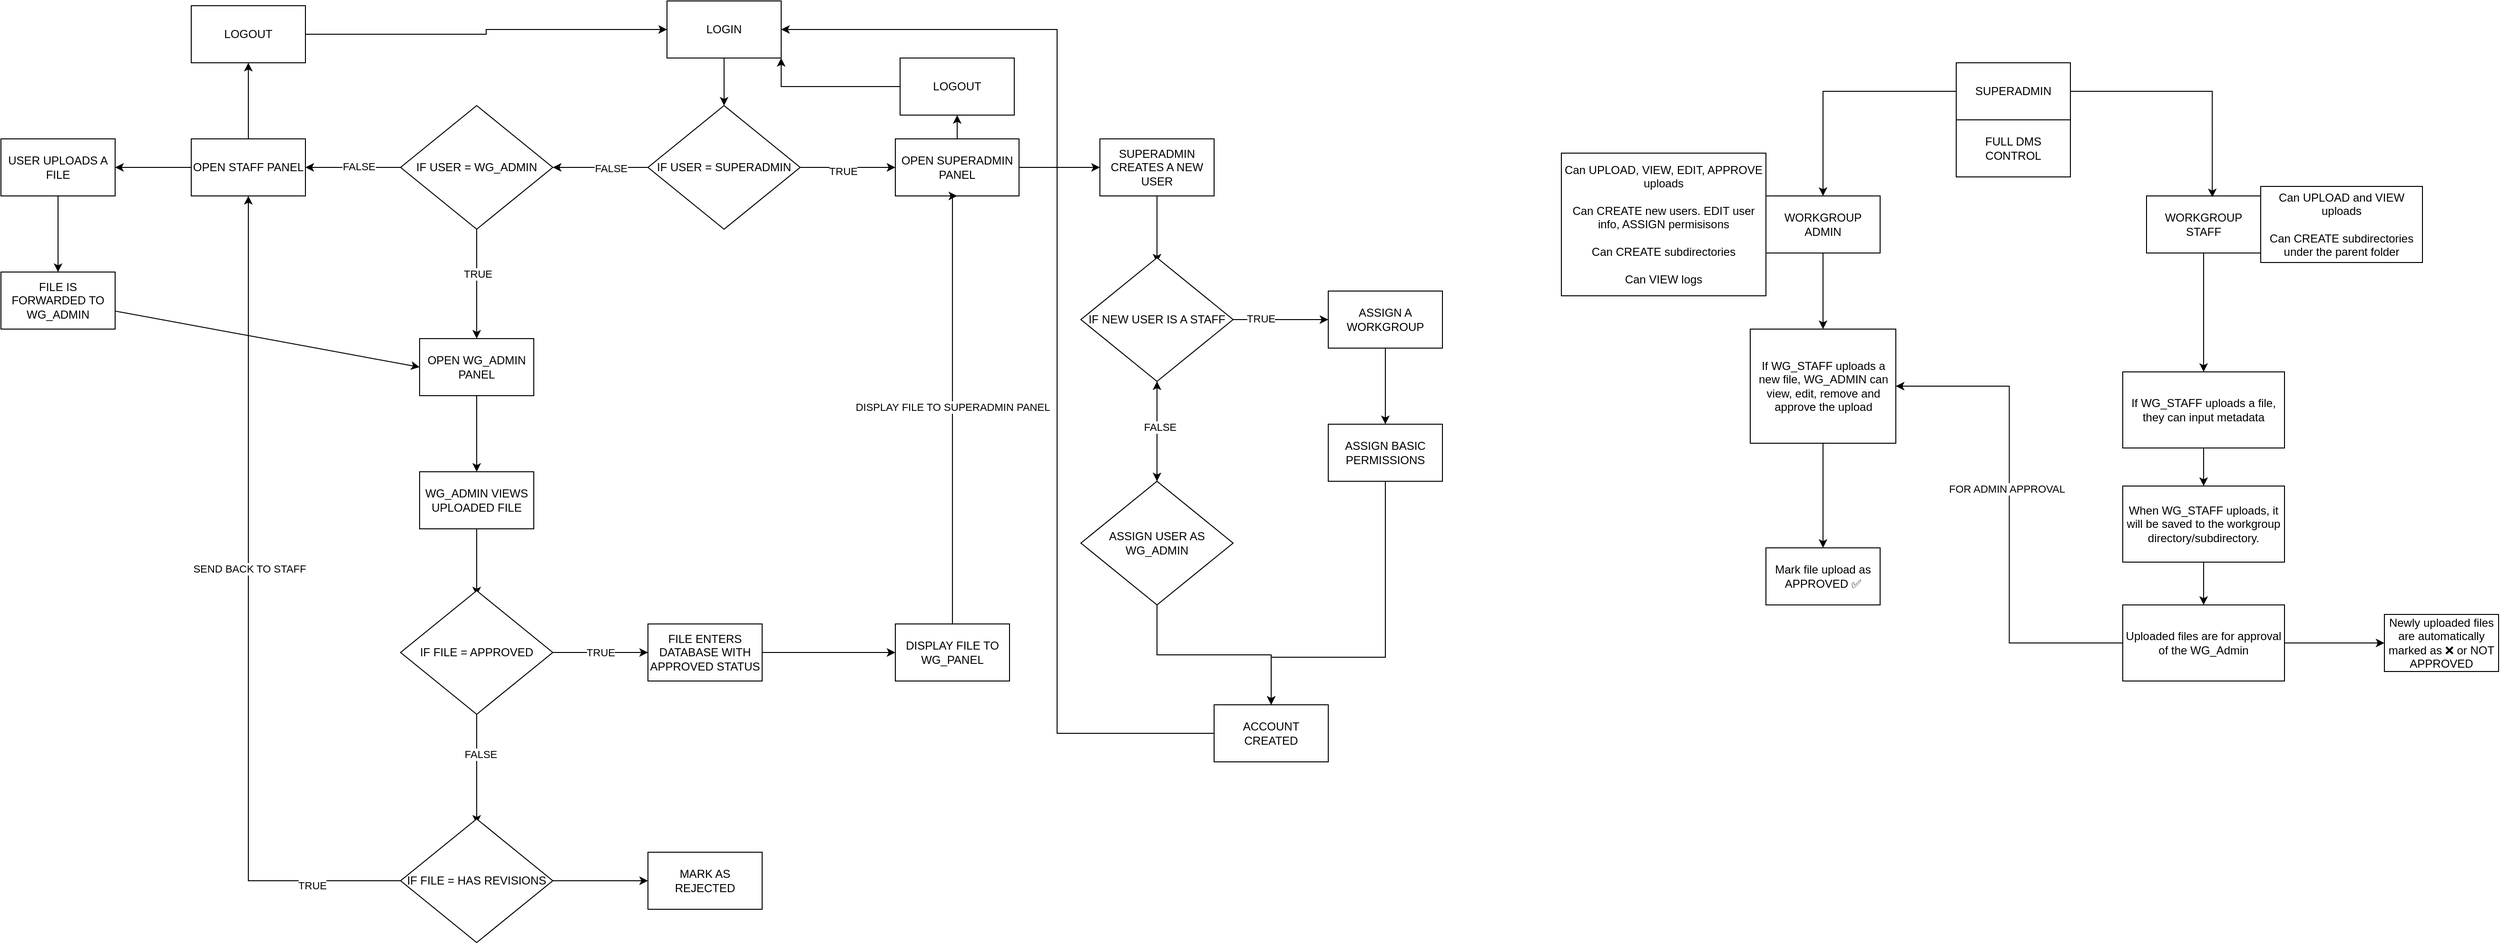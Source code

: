 <mxfile version="24.7.10">
  <diagram name="Page-1" id="EhBUnxy4dOV5ioTJIaVF">
    <mxGraphModel dx="2084" dy="805" grid="1" gridSize="10" guides="1" tooltips="1" connect="1" arrows="1" fold="1" page="1" pageScale="1" pageWidth="827" pageHeight="1169" math="0" shadow="0">
      <root>
        <mxCell id="0" />
        <mxCell id="1" parent="0" />
        <mxCell id="nJCzV3HbVF4ci8BAsVIR-4" style="edgeStyle=orthogonalEdgeStyle;rounded=0;orthogonalLoop=1;jettySize=auto;html=1;entryX=0.5;entryY=0;entryDx=0;entryDy=0;" parent="1" source="nJCzV3HbVF4ci8BAsVIR-1" target="nJCzV3HbVF4ci8BAsVIR-3" edge="1">
          <mxGeometry relative="1" as="geometry" />
        </mxCell>
        <mxCell id="nJCzV3HbVF4ci8BAsVIR-1" value="LOGIN" style="rounded=0;whiteSpace=wrap;html=1;" parent="1" vertex="1">
          <mxGeometry x="30" y="60" width="120" height="60" as="geometry" />
        </mxCell>
        <mxCell id="nJCzV3HbVF4ci8BAsVIR-11" value="" style="edgeStyle=orthogonalEdgeStyle;rounded=0;orthogonalLoop=1;jettySize=auto;html=1;" parent="1" source="nJCzV3HbVF4ci8BAsVIR-3" target="nJCzV3HbVF4ci8BAsVIR-10" edge="1">
          <mxGeometry relative="1" as="geometry" />
        </mxCell>
        <mxCell id="nJCzV3HbVF4ci8BAsVIR-12" value="TRUE" style="edgeLabel;html=1;align=center;verticalAlign=middle;resizable=0;points=[];" parent="nJCzV3HbVF4ci8BAsVIR-11" vertex="1" connectable="0">
          <mxGeometry x="-0.1" y="-4" relative="1" as="geometry">
            <mxPoint as="offset" />
          </mxGeometry>
        </mxCell>
        <mxCell id="nJCzV3HbVF4ci8BAsVIR-14" value="" style="edgeStyle=orthogonalEdgeStyle;rounded=0;orthogonalLoop=1;jettySize=auto;html=1;" parent="1" source="nJCzV3HbVF4ci8BAsVIR-3" edge="1">
          <mxGeometry relative="1" as="geometry">
            <mxPoint x="-90" y="235" as="targetPoint" />
          </mxGeometry>
        </mxCell>
        <mxCell id="nJCzV3HbVF4ci8BAsVIR-15" value="FALSE" style="edgeLabel;html=1;align=center;verticalAlign=middle;resizable=0;points=[];" parent="nJCzV3HbVF4ci8BAsVIR-14" vertex="1" connectable="0">
          <mxGeometry x="-0.22" y="1" relative="1" as="geometry">
            <mxPoint as="offset" />
          </mxGeometry>
        </mxCell>
        <mxCell id="nJCzV3HbVF4ci8BAsVIR-3" value="IF USER = SUPERADMIN" style="rhombus;whiteSpace=wrap;html=1;" parent="1" vertex="1">
          <mxGeometry x="10" y="170" width="160" height="130" as="geometry" />
        </mxCell>
        <mxCell id="nJCzV3HbVF4ci8BAsVIR-63" value="" style="edgeStyle=orthogonalEdgeStyle;rounded=0;orthogonalLoop=1;jettySize=auto;html=1;" parent="1" source="nJCzV3HbVF4ci8BAsVIR-10" target="nJCzV3HbVF4ci8BAsVIR-62" edge="1">
          <mxGeometry relative="1" as="geometry" />
        </mxCell>
        <mxCell id="nJCzV3HbVF4ci8BAsVIR-87" value="" style="edgeStyle=orthogonalEdgeStyle;rounded=0;orthogonalLoop=1;jettySize=auto;html=1;" parent="1" source="nJCzV3HbVF4ci8BAsVIR-10" target="nJCzV3HbVF4ci8BAsVIR-86" edge="1">
          <mxGeometry relative="1" as="geometry" />
        </mxCell>
        <mxCell id="nJCzV3HbVF4ci8BAsVIR-10" value="OPEN SUPERADMIN PANEL" style="whiteSpace=wrap;html=1;" parent="1" vertex="1">
          <mxGeometry x="270" y="205" width="130" height="60" as="geometry" />
        </mxCell>
        <mxCell id="nJCzV3HbVF4ci8BAsVIR-19" value="" style="edgeStyle=orthogonalEdgeStyle;rounded=0;orthogonalLoop=1;jettySize=auto;html=1;" parent="1" source="nJCzV3HbVF4ci8BAsVIR-17" target="nJCzV3HbVF4ci8BAsVIR-18" edge="1">
          <mxGeometry relative="1" as="geometry" />
        </mxCell>
        <mxCell id="nJCzV3HbVF4ci8BAsVIR-23" value="FALSE" style="edgeLabel;html=1;align=center;verticalAlign=middle;resizable=0;points=[];" parent="nJCzV3HbVF4ci8BAsVIR-19" vertex="1" connectable="0">
          <mxGeometry x="-0.113" y="-1" relative="1" as="geometry">
            <mxPoint as="offset" />
          </mxGeometry>
        </mxCell>
        <mxCell id="nJCzV3HbVF4ci8BAsVIR-21" value="" style="edgeStyle=orthogonalEdgeStyle;rounded=0;orthogonalLoop=1;jettySize=auto;html=1;" parent="1" source="nJCzV3HbVF4ci8BAsVIR-17" target="nJCzV3HbVF4ci8BAsVIR-20" edge="1">
          <mxGeometry relative="1" as="geometry" />
        </mxCell>
        <mxCell id="nJCzV3HbVF4ci8BAsVIR-22" value="TRUE" style="edgeLabel;html=1;align=center;verticalAlign=middle;resizable=0;points=[];" parent="nJCzV3HbVF4ci8BAsVIR-21" vertex="1" connectable="0">
          <mxGeometry x="-0.177" y="1" relative="1" as="geometry">
            <mxPoint y="-1" as="offset" />
          </mxGeometry>
        </mxCell>
        <mxCell id="nJCzV3HbVF4ci8BAsVIR-17" value="IF USER = WG_ADMIN" style="rhombus;whiteSpace=wrap;html=1;" parent="1" vertex="1">
          <mxGeometry x="-250" y="170" width="160" height="130" as="geometry" />
        </mxCell>
        <mxCell id="nJCzV3HbVF4ci8BAsVIR-29" value="" style="edgeStyle=orthogonalEdgeStyle;rounded=0;orthogonalLoop=1;jettySize=auto;html=1;" parent="1" source="nJCzV3HbVF4ci8BAsVIR-18" target="nJCzV3HbVF4ci8BAsVIR-28" edge="1">
          <mxGeometry relative="1" as="geometry" />
        </mxCell>
        <mxCell id="nJCzV3HbVF4ci8BAsVIR-84" value="" style="edgeStyle=orthogonalEdgeStyle;rounded=0;orthogonalLoop=1;jettySize=auto;html=1;" parent="1" source="nJCzV3HbVF4ci8BAsVIR-18" target="nJCzV3HbVF4ci8BAsVIR-83" edge="1">
          <mxGeometry relative="1" as="geometry" />
        </mxCell>
        <mxCell id="nJCzV3HbVF4ci8BAsVIR-18" value="OPEN STAFF PANEL" style="whiteSpace=wrap;html=1;" parent="1" vertex="1">
          <mxGeometry x="-470" y="205" width="120" height="60" as="geometry" />
        </mxCell>
        <mxCell id="nJCzV3HbVF4ci8BAsVIR-34" value="" style="edgeStyle=orthogonalEdgeStyle;rounded=0;orthogonalLoop=1;jettySize=auto;html=1;" parent="1" source="nJCzV3HbVF4ci8BAsVIR-20" target="nJCzV3HbVF4ci8BAsVIR-33" edge="1">
          <mxGeometry relative="1" as="geometry" />
        </mxCell>
        <mxCell id="nJCzV3HbVF4ci8BAsVIR-20" value="OPEN WG_ADMIN PANEL" style="whiteSpace=wrap;html=1;" parent="1" vertex="1">
          <mxGeometry x="-230" y="415" width="120" height="60" as="geometry" />
        </mxCell>
        <mxCell id="nJCzV3HbVF4ci8BAsVIR-31" value="" style="edgeStyle=orthogonalEdgeStyle;rounded=0;orthogonalLoop=1;jettySize=auto;html=1;" parent="1" source="nJCzV3HbVF4ci8BAsVIR-28" target="nJCzV3HbVF4ci8BAsVIR-30" edge="1">
          <mxGeometry relative="1" as="geometry" />
        </mxCell>
        <mxCell id="nJCzV3HbVF4ci8BAsVIR-28" value="USER UPLOADS A FILE" style="whiteSpace=wrap;html=1;" parent="1" vertex="1">
          <mxGeometry x="-670" y="205" width="120" height="60" as="geometry" />
        </mxCell>
        <mxCell id="nJCzV3HbVF4ci8BAsVIR-32" style="rounded=0;orthogonalLoop=1;jettySize=auto;html=1;entryX=0;entryY=0.5;entryDx=0;entryDy=0;" parent="1" source="nJCzV3HbVF4ci8BAsVIR-30" target="nJCzV3HbVF4ci8BAsVIR-20" edge="1">
          <mxGeometry relative="1" as="geometry">
            <mxPoint x="-290" y="450" as="targetPoint" />
          </mxGeometry>
        </mxCell>
        <mxCell id="nJCzV3HbVF4ci8BAsVIR-30" value="FILE IS FORWARDED TO WG_ADMIN" style="whiteSpace=wrap;html=1;" parent="1" vertex="1">
          <mxGeometry x="-670" y="345" width="120" height="60" as="geometry" />
        </mxCell>
        <mxCell id="nJCzV3HbVF4ci8BAsVIR-36" value="" style="edgeStyle=orthogonalEdgeStyle;rounded=0;orthogonalLoop=1;jettySize=auto;html=1;" parent="1" source="nJCzV3HbVF4ci8BAsVIR-33" edge="1">
          <mxGeometry relative="1" as="geometry">
            <mxPoint x="-170" y="685" as="targetPoint" />
          </mxGeometry>
        </mxCell>
        <mxCell id="nJCzV3HbVF4ci8BAsVIR-33" value="WG_ADMIN VIEWS UPLOADED FILE" style="whiteSpace=wrap;html=1;" parent="1" vertex="1">
          <mxGeometry x="-230" y="555" width="120" height="60" as="geometry" />
        </mxCell>
        <mxCell id="nJCzV3HbVF4ci8BAsVIR-42" value="" style="edgeStyle=orthogonalEdgeStyle;rounded=0;orthogonalLoop=1;jettySize=auto;html=1;" parent="1" source="nJCzV3HbVF4ci8BAsVIR-38" target="nJCzV3HbVF4ci8BAsVIR-41" edge="1">
          <mxGeometry relative="1" as="geometry" />
        </mxCell>
        <mxCell id="nJCzV3HbVF4ci8BAsVIR-44" value="TRUE" style="edgeLabel;html=1;align=center;verticalAlign=middle;resizable=0;points=[];" parent="nJCzV3HbVF4ci8BAsVIR-42" vertex="1" connectable="0">
          <mxGeometry x="0.22" relative="1" as="geometry">
            <mxPoint x="-11" as="offset" />
          </mxGeometry>
        </mxCell>
        <mxCell id="nJCzV3HbVF4ci8BAsVIR-46" value="" style="edgeStyle=orthogonalEdgeStyle;rounded=0;orthogonalLoop=1;jettySize=auto;html=1;" parent="1" source="nJCzV3HbVF4ci8BAsVIR-38" edge="1">
          <mxGeometry relative="1" as="geometry">
            <mxPoint x="-170" y="925" as="targetPoint" />
          </mxGeometry>
        </mxCell>
        <mxCell id="nJCzV3HbVF4ci8BAsVIR-47" value="FALSE" style="edgeLabel;html=1;align=center;verticalAlign=middle;resizable=0;points=[];" parent="nJCzV3HbVF4ci8BAsVIR-46" vertex="1" connectable="0">
          <mxGeometry x="-0.281" y="4" relative="1" as="geometry">
            <mxPoint as="offset" />
          </mxGeometry>
        </mxCell>
        <mxCell id="nJCzV3HbVF4ci8BAsVIR-38" value="IF FILE = APPROVED" style="rhombus;whiteSpace=wrap;html=1;" parent="1" vertex="1">
          <mxGeometry x="-250" y="680" width="160" height="130" as="geometry" />
        </mxCell>
        <mxCell id="nJCzV3HbVF4ci8BAsVIR-58" value="" style="edgeStyle=orthogonalEdgeStyle;rounded=0;orthogonalLoop=1;jettySize=auto;html=1;" parent="1" source="nJCzV3HbVF4ci8BAsVIR-41" target="nJCzV3HbVF4ci8BAsVIR-57" edge="1">
          <mxGeometry relative="1" as="geometry" />
        </mxCell>
        <mxCell id="nJCzV3HbVF4ci8BAsVIR-41" value="FILE ENTERS DATABASE WITH APPROVED STATUS" style="whiteSpace=wrap;html=1;" parent="1" vertex="1">
          <mxGeometry x="10" y="715" width="120" height="60" as="geometry" />
        </mxCell>
        <mxCell id="nJCzV3HbVF4ci8BAsVIR-50" style="edgeStyle=orthogonalEdgeStyle;rounded=0;orthogonalLoop=1;jettySize=auto;html=1;entryX=0.5;entryY=1;entryDx=0;entryDy=0;" parent="1" source="nJCzV3HbVF4ci8BAsVIR-48" target="nJCzV3HbVF4ci8BAsVIR-18" edge="1">
          <mxGeometry relative="1" as="geometry" />
        </mxCell>
        <mxCell id="nJCzV3HbVF4ci8BAsVIR-51" value="SEND BACK TO STAFF" style="edgeLabel;html=1;align=center;verticalAlign=middle;resizable=0;points=[];" parent="nJCzV3HbVF4ci8BAsVIR-50" vertex="1" connectable="0">
          <mxGeometry x="0.11" y="-1" relative="1" as="geometry">
            <mxPoint as="offset" />
          </mxGeometry>
        </mxCell>
        <mxCell id="nJCzV3HbVF4ci8BAsVIR-54" value="TRUE" style="edgeLabel;html=1;align=center;verticalAlign=middle;resizable=0;points=[];" parent="nJCzV3HbVF4ci8BAsVIR-50" vertex="1" connectable="0">
          <mxGeometry x="-0.787" y="5" relative="1" as="geometry">
            <mxPoint as="offset" />
          </mxGeometry>
        </mxCell>
        <mxCell id="nJCzV3HbVF4ci8BAsVIR-56" value="" style="edgeStyle=orthogonalEdgeStyle;rounded=0;orthogonalLoop=1;jettySize=auto;html=1;" parent="1" source="nJCzV3HbVF4ci8BAsVIR-48" target="nJCzV3HbVF4ci8BAsVIR-55" edge="1">
          <mxGeometry relative="1" as="geometry" />
        </mxCell>
        <mxCell id="nJCzV3HbVF4ci8BAsVIR-48" value="IF FILE = HAS REVISIONS" style="rhombus;whiteSpace=wrap;html=1;" parent="1" vertex="1">
          <mxGeometry x="-250" y="920" width="160" height="130" as="geometry" />
        </mxCell>
        <mxCell id="nJCzV3HbVF4ci8BAsVIR-55" value="MARK AS REJECTED" style="whiteSpace=wrap;html=1;" parent="1" vertex="1">
          <mxGeometry x="10" y="955" width="120" height="60" as="geometry" />
        </mxCell>
        <mxCell id="nJCzV3HbVF4ci8BAsVIR-60" style="edgeStyle=orthogonalEdgeStyle;rounded=0;orthogonalLoop=1;jettySize=auto;html=1;entryX=0.5;entryY=1;entryDx=0;entryDy=0;" parent="1" source="nJCzV3HbVF4ci8BAsVIR-57" target="nJCzV3HbVF4ci8BAsVIR-10" edge="1">
          <mxGeometry relative="1" as="geometry">
            <Array as="points">
              <mxPoint x="330" y="520" />
              <mxPoint x="330" y="520" />
            </Array>
          </mxGeometry>
        </mxCell>
        <mxCell id="nJCzV3HbVF4ci8BAsVIR-61" value="DISPLAY FILE TO SUPERADMIN PANEL" style="edgeLabel;html=1;align=center;verticalAlign=middle;resizable=0;points=[];" parent="nJCzV3HbVF4ci8BAsVIR-60" vertex="1" connectable="0">
          <mxGeometry x="0.243" y="-5" relative="1" as="geometry">
            <mxPoint x="-5" y="55" as="offset" />
          </mxGeometry>
        </mxCell>
        <mxCell id="nJCzV3HbVF4ci8BAsVIR-57" value="DISPLAY FILE TO WG_PANEL" style="whiteSpace=wrap;html=1;" parent="1" vertex="1">
          <mxGeometry x="270" y="715" width="120" height="60" as="geometry" />
        </mxCell>
        <mxCell id="nJCzV3HbVF4ci8BAsVIR-65" value="" style="edgeStyle=orthogonalEdgeStyle;rounded=0;orthogonalLoop=1;jettySize=auto;html=1;" parent="1" source="nJCzV3HbVF4ci8BAsVIR-62" edge="1">
          <mxGeometry relative="1" as="geometry">
            <mxPoint x="545" y="335" as="targetPoint" />
          </mxGeometry>
        </mxCell>
        <mxCell id="nJCzV3HbVF4ci8BAsVIR-62" value="SUPERADMIN CREATES A NEW USER" style="whiteSpace=wrap;html=1;" parent="1" vertex="1">
          <mxGeometry x="485" y="205" width="120" height="60" as="geometry" />
        </mxCell>
        <mxCell id="nJCzV3HbVF4ci8BAsVIR-68" value="" style="edgeStyle=orthogonalEdgeStyle;rounded=0;orthogonalLoop=1;jettySize=auto;html=1;" parent="1" source="nJCzV3HbVF4ci8BAsVIR-66" target="nJCzV3HbVF4ci8BAsVIR-67" edge="1">
          <mxGeometry relative="1" as="geometry" />
        </mxCell>
        <mxCell id="nJCzV3HbVF4ci8BAsVIR-76" value="TRUE" style="edgeLabel;html=1;align=center;verticalAlign=middle;resizable=0;points=[];" parent="nJCzV3HbVF4ci8BAsVIR-68" vertex="1" connectable="0">
          <mxGeometry x="-0.4" y="1" relative="1" as="geometry">
            <mxPoint x="-1" as="offset" />
          </mxGeometry>
        </mxCell>
        <mxCell id="nJCzV3HbVF4ci8BAsVIR-72" value="" style="edgeStyle=orthogonalEdgeStyle;rounded=0;orthogonalLoop=1;jettySize=auto;html=1;" parent="1" source="nJCzV3HbVF4ci8BAsVIR-66" edge="1">
          <mxGeometry relative="1" as="geometry">
            <mxPoint x="545" y="565" as="targetPoint" />
          </mxGeometry>
        </mxCell>
        <mxCell id="nJCzV3HbVF4ci8BAsVIR-66" value="IF NEW USER IS A STAFF" style="rhombus;whiteSpace=wrap;html=1;" parent="1" vertex="1">
          <mxGeometry x="465" y="330" width="160" height="130" as="geometry" />
        </mxCell>
        <mxCell id="nJCzV3HbVF4ci8BAsVIR-70" value="" style="edgeStyle=orthogonalEdgeStyle;rounded=0;orthogonalLoop=1;jettySize=auto;html=1;" parent="1" source="nJCzV3HbVF4ci8BAsVIR-67" target="nJCzV3HbVF4ci8BAsVIR-69" edge="1">
          <mxGeometry relative="1" as="geometry" />
        </mxCell>
        <mxCell id="nJCzV3HbVF4ci8BAsVIR-67" value="ASSIGN A WORKGROUP" style="whiteSpace=wrap;html=1;" parent="1" vertex="1">
          <mxGeometry x="725" y="365" width="120" height="60" as="geometry" />
        </mxCell>
        <mxCell id="nJCzV3HbVF4ci8BAsVIR-81" style="edgeStyle=orthogonalEdgeStyle;rounded=0;orthogonalLoop=1;jettySize=auto;html=1;entryX=0.5;entryY=0;entryDx=0;entryDy=0;" parent="1" source="nJCzV3HbVF4ci8BAsVIR-69" target="nJCzV3HbVF4ci8BAsVIR-79" edge="1">
          <mxGeometry relative="1" as="geometry">
            <Array as="points">
              <mxPoint x="785" y="750" />
              <mxPoint x="665" y="750" />
            </Array>
          </mxGeometry>
        </mxCell>
        <mxCell id="nJCzV3HbVF4ci8BAsVIR-69" value="ASSIGN BASIC PERMISSIONS" style="whiteSpace=wrap;html=1;" parent="1" vertex="1">
          <mxGeometry x="725" y="505" width="120" height="60" as="geometry" />
        </mxCell>
        <mxCell id="nJCzV3HbVF4ci8BAsVIR-77" value="" style="edgeStyle=orthogonalEdgeStyle;rounded=0;orthogonalLoop=1;jettySize=auto;html=1;" parent="1" source="nJCzV3HbVF4ci8BAsVIR-75" target="nJCzV3HbVF4ci8BAsVIR-66" edge="1">
          <mxGeometry relative="1" as="geometry" />
        </mxCell>
        <mxCell id="nJCzV3HbVF4ci8BAsVIR-78" value="FALSE" style="edgeLabel;html=1;align=center;verticalAlign=middle;resizable=0;points=[];" parent="nJCzV3HbVF4ci8BAsVIR-77" vertex="1" connectable="0">
          <mxGeometry x="0.098" y="-3" relative="1" as="geometry">
            <mxPoint as="offset" />
          </mxGeometry>
        </mxCell>
        <mxCell id="nJCzV3HbVF4ci8BAsVIR-80" value="" style="edgeStyle=orthogonalEdgeStyle;rounded=0;orthogonalLoop=1;jettySize=auto;html=1;" parent="1" source="nJCzV3HbVF4ci8BAsVIR-75" target="nJCzV3HbVF4ci8BAsVIR-79" edge="1">
          <mxGeometry relative="1" as="geometry" />
        </mxCell>
        <mxCell id="nJCzV3HbVF4ci8BAsVIR-75" value="ASSIGN USER AS WG_ADMIN" style="rhombus;whiteSpace=wrap;html=1;" parent="1" vertex="1">
          <mxGeometry x="465" y="565" width="160" height="130" as="geometry" />
        </mxCell>
        <mxCell id="nJCzV3HbVF4ci8BAsVIR-82" style="edgeStyle=orthogonalEdgeStyle;rounded=0;orthogonalLoop=1;jettySize=auto;html=1;entryX=1;entryY=0.5;entryDx=0;entryDy=0;" parent="1" source="nJCzV3HbVF4ci8BAsVIR-79" target="nJCzV3HbVF4ci8BAsVIR-1" edge="1">
          <mxGeometry relative="1" as="geometry">
            <Array as="points">
              <mxPoint x="440" y="830" />
              <mxPoint x="440" y="90" />
            </Array>
          </mxGeometry>
        </mxCell>
        <mxCell id="nJCzV3HbVF4ci8BAsVIR-79" value="ACCOUNT CREATED" style="whiteSpace=wrap;html=1;" parent="1" vertex="1">
          <mxGeometry x="605" y="800" width="120" height="60" as="geometry" />
        </mxCell>
        <mxCell id="nJCzV3HbVF4ci8BAsVIR-85" style="edgeStyle=orthogonalEdgeStyle;rounded=0;orthogonalLoop=1;jettySize=auto;html=1;entryX=0;entryY=0.5;entryDx=0;entryDy=0;" parent="1" source="nJCzV3HbVF4ci8BAsVIR-83" target="nJCzV3HbVF4ci8BAsVIR-1" edge="1">
          <mxGeometry relative="1" as="geometry" />
        </mxCell>
        <mxCell id="nJCzV3HbVF4ci8BAsVIR-83" value="LOGOUT" style="whiteSpace=wrap;html=1;" parent="1" vertex="1">
          <mxGeometry x="-470" y="65" width="120" height="60" as="geometry" />
        </mxCell>
        <mxCell id="nJCzV3HbVF4ci8BAsVIR-88" style="edgeStyle=orthogonalEdgeStyle;rounded=0;orthogonalLoop=1;jettySize=auto;html=1;entryX=1;entryY=1;entryDx=0;entryDy=0;" parent="1" source="nJCzV3HbVF4ci8BAsVIR-86" target="nJCzV3HbVF4ci8BAsVIR-1" edge="1">
          <mxGeometry relative="1" as="geometry" />
        </mxCell>
        <mxCell id="nJCzV3HbVF4ci8BAsVIR-86" value="LOGOUT" style="whiteSpace=wrap;html=1;" parent="1" vertex="1">
          <mxGeometry x="275" y="120" width="120" height="60" as="geometry" />
        </mxCell>
        <mxCell id="M5nA97plBVjXPE4wLchM-10" style="edgeStyle=orthogonalEdgeStyle;rounded=0;orthogonalLoop=1;jettySize=auto;html=1;" edge="1" parent="1" source="M5nA97plBVjXPE4wLchM-2" target="M5nA97plBVjXPE4wLchM-5">
          <mxGeometry relative="1" as="geometry" />
        </mxCell>
        <mxCell id="M5nA97plBVjXPE4wLchM-29" value="" style="edgeStyle=orthogonalEdgeStyle;rounded=0;orthogonalLoop=1;jettySize=auto;html=1;" edge="1" parent="1" source="M5nA97plBVjXPE4wLchM-2" target="M5nA97plBVjXPE4wLchM-28">
          <mxGeometry relative="1" as="geometry" />
        </mxCell>
        <mxCell id="M5nA97plBVjXPE4wLchM-2" value="SUPERADMIN" style="rounded=0;whiteSpace=wrap;html=1;" vertex="1" parent="1">
          <mxGeometry x="1385" y="125" width="120" height="60" as="geometry" />
        </mxCell>
        <mxCell id="M5nA97plBVjXPE4wLchM-36" value="" style="edgeStyle=orthogonalEdgeStyle;rounded=0;orthogonalLoop=1;jettySize=auto;html=1;" edge="1" parent="1" source="M5nA97plBVjXPE4wLchM-5" target="M5nA97plBVjXPE4wLchM-35">
          <mxGeometry relative="1" as="geometry" />
        </mxCell>
        <mxCell id="M5nA97plBVjXPE4wLchM-5" value="WORKGROUP ADMIN" style="whiteSpace=wrap;html=1;rounded=0;" vertex="1" parent="1">
          <mxGeometry x="1185" y="265" width="120" height="60" as="geometry" />
        </mxCell>
        <mxCell id="M5nA97plBVjXPE4wLchM-33" style="edgeStyle=orthogonalEdgeStyle;rounded=0;orthogonalLoop=1;jettySize=auto;html=1;" edge="1" parent="1" source="M5nA97plBVjXPE4wLchM-7" target="M5nA97plBVjXPE4wLchM-17">
          <mxGeometry relative="1" as="geometry" />
        </mxCell>
        <mxCell id="M5nA97plBVjXPE4wLchM-7" value="WORKGROUP STAFF" style="whiteSpace=wrap;html=1;rounded=0;" vertex="1" parent="1">
          <mxGeometry x="1585" y="265" width="120" height="60" as="geometry" />
        </mxCell>
        <mxCell id="M5nA97plBVjXPE4wLchM-11" style="edgeStyle=orthogonalEdgeStyle;rounded=0;orthogonalLoop=1;jettySize=auto;html=1;entryX=0.576;entryY=0.022;entryDx=0;entryDy=0;entryPerimeter=0;" edge="1" parent="1" source="M5nA97plBVjXPE4wLchM-2" target="M5nA97plBVjXPE4wLchM-7">
          <mxGeometry relative="1" as="geometry" />
        </mxCell>
        <mxCell id="M5nA97plBVjXPE4wLchM-12" value="Can UPLOAD and VIEW uploads&lt;div&gt;&lt;br&gt;&lt;div&gt;Can CREATE subdirectories under the parent folder&lt;/div&gt;&lt;/div&gt;" style="whiteSpace=wrap;html=1;rounded=0;" vertex="1" parent="1">
          <mxGeometry x="1705" y="255" width="170" height="80" as="geometry" />
        </mxCell>
        <mxCell id="M5nA97plBVjXPE4wLchM-22" value="" style="edgeStyle=orthogonalEdgeStyle;rounded=0;orthogonalLoop=1;jettySize=auto;html=1;" edge="1" parent="1" source="M5nA97plBVjXPE4wLchM-17" target="M5nA97plBVjXPE4wLchM-21">
          <mxGeometry relative="1" as="geometry" />
        </mxCell>
        <mxCell id="M5nA97plBVjXPE4wLchM-17" value="If WG_STAFF uploads a file, they can input&lt;span style=&quot;background-color: initial;&quot;&gt;&amp;nbsp;metadata&lt;/span&gt;" style="whiteSpace=wrap;html=1;rounded=0;" vertex="1" parent="1">
          <mxGeometry x="1560" y="450" width="170" height="80" as="geometry" />
        </mxCell>
        <mxCell id="M5nA97plBVjXPE4wLchM-24" value="" style="edgeStyle=orthogonalEdgeStyle;rounded=0;orthogonalLoop=1;jettySize=auto;html=1;" edge="1" parent="1" source="M5nA97plBVjXPE4wLchM-21" target="M5nA97plBVjXPE4wLchM-23">
          <mxGeometry relative="1" as="geometry" />
        </mxCell>
        <mxCell id="M5nA97plBVjXPE4wLchM-21" value="When WG_STAFF uploads, it will be saved to the workgroup directory/subdirectory." style="whiteSpace=wrap;html=1;rounded=0;" vertex="1" parent="1">
          <mxGeometry x="1560" y="570" width="170" height="80" as="geometry" />
        </mxCell>
        <mxCell id="M5nA97plBVjXPE4wLchM-37" style="edgeStyle=orthogonalEdgeStyle;rounded=0;orthogonalLoop=1;jettySize=auto;html=1;entryX=1;entryY=0.5;entryDx=0;entryDy=0;" edge="1" parent="1" source="M5nA97plBVjXPE4wLchM-23" target="M5nA97plBVjXPE4wLchM-35">
          <mxGeometry relative="1" as="geometry" />
        </mxCell>
        <mxCell id="M5nA97plBVjXPE4wLchM-38" value="FOR ADMIN APPROVAL" style="edgeLabel;html=1;align=center;verticalAlign=middle;resizable=0;points=[];" vertex="1" connectable="0" parent="M5nA97plBVjXPE4wLchM-37">
          <mxGeometry x="0.108" y="3" relative="1" as="geometry">
            <mxPoint as="offset" />
          </mxGeometry>
        </mxCell>
        <mxCell id="M5nA97plBVjXPE4wLchM-42" value="" style="edgeStyle=orthogonalEdgeStyle;rounded=0;orthogonalLoop=1;jettySize=auto;html=1;" edge="1" parent="1" source="M5nA97plBVjXPE4wLchM-23" target="M5nA97plBVjXPE4wLchM-41">
          <mxGeometry relative="1" as="geometry" />
        </mxCell>
        <mxCell id="M5nA97plBVjXPE4wLchM-23" value="Uploaded files are for approval of the WG_Admin" style="whiteSpace=wrap;html=1;rounded=0;" vertex="1" parent="1">
          <mxGeometry x="1560" y="695" width="170" height="80" as="geometry" />
        </mxCell>
        <mxCell id="M5nA97plBVjXPE4wLchM-28" value="FULL DMS CONTROL" style="whiteSpace=wrap;html=1;rounded=0;" vertex="1" parent="1">
          <mxGeometry x="1385" y="185" width="120" height="60" as="geometry" />
        </mxCell>
        <mxCell id="M5nA97plBVjXPE4wLchM-34" value="Can UPLOAD, VIEW, EDIT, APPROVE uploads&lt;div&gt;&lt;br&gt;&lt;div&gt;Can CREATE new users. EDIT user info, ASSIGN permisisons&lt;/div&gt;&lt;div&gt;&lt;br&gt;&lt;div&gt;Can CREATE subdirectories&lt;/div&gt;&lt;div&gt;&lt;br&gt;&lt;/div&gt;&lt;div&gt;Can VIEW logs&lt;/div&gt;&lt;/div&gt;&lt;/div&gt;" style="whiteSpace=wrap;html=1;rounded=0;" vertex="1" parent="1">
          <mxGeometry x="970" y="220" width="215" height="150" as="geometry" />
        </mxCell>
        <mxCell id="M5nA97plBVjXPE4wLchM-40" value="" style="edgeStyle=orthogonalEdgeStyle;rounded=0;orthogonalLoop=1;jettySize=auto;html=1;" edge="1" parent="1" source="M5nA97plBVjXPE4wLchM-35" target="M5nA97plBVjXPE4wLchM-39">
          <mxGeometry relative="1" as="geometry" />
        </mxCell>
        <mxCell id="M5nA97plBVjXPE4wLchM-35" value="If WG_STAFF uploads a new file, WG_ADMIN can view, edit, remove and approve the upload" style="whiteSpace=wrap;html=1;rounded=0;" vertex="1" parent="1">
          <mxGeometry x="1168.5" y="405" width="153" height="120" as="geometry" />
        </mxCell>
        <mxCell id="M5nA97plBVjXPE4wLchM-39" value="Mark file upload as APPROVED ✅" style="whiteSpace=wrap;html=1;rounded=0;" vertex="1" parent="1">
          <mxGeometry x="1185" y="635" width="120" height="60" as="geometry" />
        </mxCell>
        <mxCell id="M5nA97plBVjXPE4wLchM-41" value="Newly uploaded files are automatically marked as ❌ or NOT APPROVED" style="whiteSpace=wrap;html=1;rounded=0;" vertex="1" parent="1">
          <mxGeometry x="1835" y="705" width="120" height="60" as="geometry" />
        </mxCell>
      </root>
    </mxGraphModel>
  </diagram>
</mxfile>
